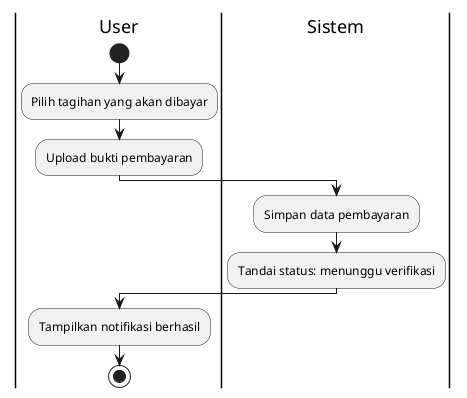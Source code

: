 
@startuml
|User|
start
:Pilih tagihan yang akan dibayar;
:Upload bukti pembayaran;

|Sistem|
:Simpan data pembayaran;
:Tandai status: menunggu verifikasi;

|User|
:Tampilkan notifikasi berhasil;
stop
@enduml
